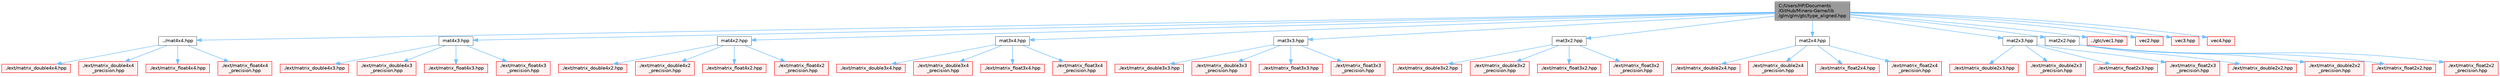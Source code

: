 digraph "C:/Users/HP/Documents/GitHub/Minero-Game/lib/glm/glm/gtc/type_aligned.hpp"
{
 // LATEX_PDF_SIZE
  bgcolor="transparent";
  edge [fontname=Helvetica,fontsize=10,labelfontname=Helvetica,labelfontsize=10];
  node [fontname=Helvetica,fontsize=10,shape=box,height=0.2,width=0.4];
  Node1 [id="Node000001",label="C:/Users/HP/Documents\l/GitHub/Minero-Game/lib\l/glm/glm/gtc/type_aligned.hpp",height=0.2,width=0.4,color="gray40", fillcolor="grey60", style="filled", fontcolor="black",tooltip=" "];
  Node1 -> Node2 [id="edge99_Node000001_Node000002",color="steelblue1",style="solid",tooltip=" "];
  Node2 [id="Node000002",label="../mat4x4.hpp",height=0.2,width=0.4,color="grey40", fillcolor="white", style="filled",URL="$lib_2glm_2glm_2mat4x4_8hpp.html",tooltip=" "];
  Node2 -> Node3 [id="edge100_Node000002_Node000003",color="steelblue1",style="solid",tooltip=" "];
  Node3 [id="Node000003",label="./ext/matrix_double4x4.hpp",height=0.2,width=0.4,color="red", fillcolor="#FFF0F0", style="filled",URL="$lib_2glm_2glm_2ext_2matrix__double4x4_8hpp.html",tooltip=" "];
  Node2 -> Node127 [id="edge101_Node000002_Node000127",color="steelblue1",style="solid",tooltip=" "];
  Node127 [id="Node000127",label="./ext/matrix_double4x4\l_precision.hpp",height=0.2,width=0.4,color="red", fillcolor="#FFF0F0", style="filled",URL="$lib_2glm_2glm_2ext_2matrix__double4x4__precision_8hpp.html",tooltip=" "];
  Node2 -> Node128 [id="edge102_Node000002_Node000128",color="steelblue1",style="solid",tooltip=" "];
  Node128 [id="Node000128",label="./ext/matrix_float4x4.hpp",height=0.2,width=0.4,color="red", fillcolor="#FFF0F0", style="filled",URL="$lib_2glm_2glm_2ext_2matrix__float4x4_8hpp.html",tooltip=" "];
  Node2 -> Node129 [id="edge103_Node000002_Node000129",color="steelblue1",style="solid",tooltip=" "];
  Node129 [id="Node000129",label="./ext/matrix_float4x4\l_precision.hpp",height=0.2,width=0.4,color="red", fillcolor="#FFF0F0", style="filled",URL="$lib_2glm_2glm_2ext_2matrix__float4x4__precision_8hpp.html",tooltip=" "];
  Node1 -> Node104 [id="edge104_Node000001_Node000104",color="steelblue1",style="solid",tooltip=" "];
  Node104 [id="Node000104",label="mat4x3.hpp",height=0.2,width=0.4,color="grey40", fillcolor="white", style="filled",URL="$lib_2glm_2glm_2mat4x3_8hpp.html",tooltip=" "];
  Node104 -> Node105 [id="edge105_Node000104_Node000105",color="steelblue1",style="solid",tooltip=" "];
  Node105 [id="Node000105",label="./ext/matrix_double4x3.hpp",height=0.2,width=0.4,color="red", fillcolor="#FFF0F0", style="filled",URL="$lib_2glm_2glm_2ext_2matrix__double4x3_8hpp.html",tooltip=" "];
  Node104 -> Node108 [id="edge106_Node000104_Node000108",color="steelblue1",style="solid",tooltip=" "];
  Node108 [id="Node000108",label="./ext/matrix_double4x3\l_precision.hpp",height=0.2,width=0.4,color="red", fillcolor="#FFF0F0", style="filled",URL="$lib_2glm_2glm_2ext_2matrix__double4x3__precision_8hpp.html",tooltip=" "];
  Node104 -> Node109 [id="edge107_Node000104_Node000109",color="steelblue1",style="solid",tooltip=" "];
  Node109 [id="Node000109",label="./ext/matrix_float4x3.hpp",height=0.2,width=0.4,color="red", fillcolor="#FFF0F0", style="filled",URL="$lib_2glm_2glm_2ext_2matrix__float4x3_8hpp.html",tooltip=" "];
  Node104 -> Node110 [id="edge108_Node000104_Node000110",color="steelblue1",style="solid",tooltip=" "];
  Node110 [id="Node000110",label="./ext/matrix_float4x3\l_precision.hpp",height=0.2,width=0.4,color="red", fillcolor="#FFF0F0", style="filled",URL="$lib_2glm_2glm_2ext_2matrix__float4x3__precision_8hpp.html",tooltip=" "];
  Node1 -> Node97 [id="edge109_Node000001_Node000097",color="steelblue1",style="solid",tooltip=" "];
  Node97 [id="Node000097",label="mat4x2.hpp",height=0.2,width=0.4,color="grey40", fillcolor="white", style="filled",URL="$lib_2glm_2glm_2mat4x2_8hpp.html",tooltip=" "];
  Node97 -> Node98 [id="edge110_Node000097_Node000098",color="steelblue1",style="solid",tooltip=" "];
  Node98 [id="Node000098",label="./ext/matrix_double4x2.hpp",height=0.2,width=0.4,color="red", fillcolor="#FFF0F0", style="filled",URL="$lib_2glm_2glm_2ext_2matrix__double4x2_8hpp.html",tooltip=" "];
  Node97 -> Node101 [id="edge111_Node000097_Node000101",color="steelblue1",style="solid",tooltip=" "];
  Node101 [id="Node000101",label="./ext/matrix_double4x2\l_precision.hpp",height=0.2,width=0.4,color="red", fillcolor="#FFF0F0", style="filled",URL="$lib_2glm_2glm_2ext_2matrix__double4x2__precision_8hpp.html",tooltip=" "];
  Node97 -> Node102 [id="edge112_Node000097_Node000102",color="steelblue1",style="solid",tooltip=" "];
  Node102 [id="Node000102",label="./ext/matrix_float4x2.hpp",height=0.2,width=0.4,color="red", fillcolor="#FFF0F0", style="filled",URL="$lib_2glm_2glm_2ext_2matrix__float4x2_8hpp.html",tooltip=" "];
  Node97 -> Node103 [id="edge113_Node000097_Node000103",color="steelblue1",style="solid",tooltip=" "];
  Node103 [id="Node000103",label="./ext/matrix_float4x2\l_precision.hpp",height=0.2,width=0.4,color="red", fillcolor="#FFF0F0", style="filled",URL="$lib_2glm_2glm_2ext_2matrix__float4x2__precision_8hpp.html",tooltip=" "];
  Node1 -> Node90 [id="edge114_Node000001_Node000090",color="steelblue1",style="solid",tooltip=" "];
  Node90 [id="Node000090",label="mat3x4.hpp",height=0.2,width=0.4,color="grey40", fillcolor="white", style="filled",URL="$lib_2glm_2glm_2mat3x4_8hpp.html",tooltip=" "];
  Node90 -> Node91 [id="edge115_Node000090_Node000091",color="steelblue1",style="solid",tooltip=" "];
  Node91 [id="Node000091",label="./ext/matrix_double3x4.hpp",height=0.2,width=0.4,color="red", fillcolor="#FFF0F0", style="filled",URL="$lib_2glm_2glm_2ext_2matrix__double3x4_8hpp.html",tooltip=" "];
  Node90 -> Node94 [id="edge116_Node000090_Node000094",color="steelblue1",style="solid",tooltip=" "];
  Node94 [id="Node000094",label="./ext/matrix_double3x4\l_precision.hpp",height=0.2,width=0.4,color="red", fillcolor="#FFF0F0", style="filled",URL="$lib_2glm_2glm_2ext_2matrix__double3x4__precision_8hpp.html",tooltip=" "];
  Node90 -> Node95 [id="edge117_Node000090_Node000095",color="steelblue1",style="solid",tooltip=" "];
  Node95 [id="Node000095",label="./ext/matrix_float3x4.hpp",height=0.2,width=0.4,color="red", fillcolor="#FFF0F0", style="filled",URL="$lib_2glm_2glm_2ext_2matrix__float3x4_8hpp.html",tooltip=" "];
  Node90 -> Node96 [id="edge118_Node000090_Node000096",color="steelblue1",style="solid",tooltip=" "];
  Node96 [id="Node000096",label="./ext/matrix_float3x4\l_precision.hpp",height=0.2,width=0.4,color="red", fillcolor="#FFF0F0", style="filled",URL="$lib_2glm_2glm_2ext_2matrix__float3x4__precision_8hpp.html",tooltip=" "];
  Node1 -> Node83 [id="edge119_Node000001_Node000083",color="steelblue1",style="solid",tooltip=" "];
  Node83 [id="Node000083",label="mat3x3.hpp",height=0.2,width=0.4,color="grey40", fillcolor="white", style="filled",URL="$lib_2glm_2glm_2mat3x3_8hpp.html",tooltip=" "];
  Node83 -> Node84 [id="edge120_Node000083_Node000084",color="steelblue1",style="solid",tooltip=" "];
  Node84 [id="Node000084",label="./ext/matrix_double3x3.hpp",height=0.2,width=0.4,color="red", fillcolor="#FFF0F0", style="filled",URL="$lib_2glm_2glm_2ext_2matrix__double3x3_8hpp.html",tooltip=" "];
  Node83 -> Node87 [id="edge121_Node000083_Node000087",color="steelblue1",style="solid",tooltip=" "];
  Node87 [id="Node000087",label="./ext/matrix_double3x3\l_precision.hpp",height=0.2,width=0.4,color="red", fillcolor="#FFF0F0", style="filled",URL="$lib_2glm_2glm_2ext_2matrix__double3x3__precision_8hpp.html",tooltip=" "];
  Node83 -> Node88 [id="edge122_Node000083_Node000088",color="steelblue1",style="solid",tooltip=" "];
  Node88 [id="Node000088",label="./ext/matrix_float3x3.hpp",height=0.2,width=0.4,color="red", fillcolor="#FFF0F0", style="filled",URL="$lib_2glm_2glm_2ext_2matrix__float3x3_8hpp.html",tooltip=" "];
  Node83 -> Node89 [id="edge123_Node000083_Node000089",color="steelblue1",style="solid",tooltip=" "];
  Node89 [id="Node000089",label="./ext/matrix_float3x3\l_precision.hpp",height=0.2,width=0.4,color="red", fillcolor="#FFF0F0", style="filled",URL="$lib_2glm_2glm_2ext_2matrix__float3x3__precision_8hpp.html",tooltip=" "];
  Node1 -> Node76 [id="edge124_Node000001_Node000076",color="steelblue1",style="solid",tooltip=" "];
  Node76 [id="Node000076",label="mat3x2.hpp",height=0.2,width=0.4,color="grey40", fillcolor="white", style="filled",URL="$lib_2glm_2glm_2mat3x2_8hpp.html",tooltip=" "];
  Node76 -> Node77 [id="edge125_Node000076_Node000077",color="steelblue1",style="solid",tooltip=" "];
  Node77 [id="Node000077",label="./ext/matrix_double3x2.hpp",height=0.2,width=0.4,color="red", fillcolor="#FFF0F0", style="filled",URL="$lib_2glm_2glm_2ext_2matrix__double3x2_8hpp.html",tooltip=" "];
  Node76 -> Node80 [id="edge126_Node000076_Node000080",color="steelblue1",style="solid",tooltip=" "];
  Node80 [id="Node000080",label="./ext/matrix_double3x2\l_precision.hpp",height=0.2,width=0.4,color="red", fillcolor="#FFF0F0", style="filled",URL="$lib_2glm_2glm_2ext_2matrix__double3x2__precision_8hpp.html",tooltip=" "];
  Node76 -> Node81 [id="edge127_Node000076_Node000081",color="steelblue1",style="solid",tooltip=" "];
  Node81 [id="Node000081",label="./ext/matrix_float3x2.hpp",height=0.2,width=0.4,color="red", fillcolor="#FFF0F0", style="filled",URL="$lib_2glm_2glm_2ext_2matrix__float3x2_8hpp.html",tooltip=" "];
  Node76 -> Node82 [id="edge128_Node000076_Node000082",color="steelblue1",style="solid",tooltip=" "];
  Node82 [id="Node000082",label="./ext/matrix_float3x2\l_precision.hpp",height=0.2,width=0.4,color="red", fillcolor="#FFF0F0", style="filled",URL="$lib_2glm_2glm_2ext_2matrix__float3x2__precision_8hpp.html",tooltip=" "];
  Node1 -> Node69 [id="edge129_Node000001_Node000069",color="steelblue1",style="solid",tooltip=" "];
  Node69 [id="Node000069",label="mat2x4.hpp",height=0.2,width=0.4,color="grey40", fillcolor="white", style="filled",URL="$lib_2glm_2glm_2mat2x4_8hpp.html",tooltip=" "];
  Node69 -> Node70 [id="edge130_Node000069_Node000070",color="steelblue1",style="solid",tooltip=" "];
  Node70 [id="Node000070",label="./ext/matrix_double2x4.hpp",height=0.2,width=0.4,color="red", fillcolor="#FFF0F0", style="filled",URL="$lib_2glm_2glm_2ext_2matrix__double2x4_8hpp.html",tooltip=" "];
  Node69 -> Node73 [id="edge131_Node000069_Node000073",color="steelblue1",style="solid",tooltip=" "];
  Node73 [id="Node000073",label="./ext/matrix_double2x4\l_precision.hpp",height=0.2,width=0.4,color="red", fillcolor="#FFF0F0", style="filled",URL="$lib_2glm_2glm_2ext_2matrix__double2x4__precision_8hpp.html",tooltip=" "];
  Node69 -> Node74 [id="edge132_Node000069_Node000074",color="steelblue1",style="solid",tooltip=" "];
  Node74 [id="Node000074",label="./ext/matrix_float2x4.hpp",height=0.2,width=0.4,color="red", fillcolor="#FFF0F0", style="filled",URL="$lib_2glm_2glm_2ext_2matrix__float2x4_8hpp.html",tooltip=" "];
  Node69 -> Node75 [id="edge133_Node000069_Node000075",color="steelblue1",style="solid",tooltip=" "];
  Node75 [id="Node000075",label="./ext/matrix_float2x4\l_precision.hpp",height=0.2,width=0.4,color="red", fillcolor="#FFF0F0", style="filled",URL="$lib_2glm_2glm_2ext_2matrix__float2x4__precision_8hpp.html",tooltip=" "];
  Node1 -> Node62 [id="edge134_Node000001_Node000062",color="steelblue1",style="solid",tooltip=" "];
  Node62 [id="Node000062",label="mat2x3.hpp",height=0.2,width=0.4,color="grey40", fillcolor="white", style="filled",URL="$lib_2glm_2glm_2mat2x3_8hpp.html",tooltip=" "];
  Node62 -> Node63 [id="edge135_Node000062_Node000063",color="steelblue1",style="solid",tooltip=" "];
  Node63 [id="Node000063",label="./ext/matrix_double2x3.hpp",height=0.2,width=0.4,color="red", fillcolor="#FFF0F0", style="filled",URL="$lib_2glm_2glm_2ext_2matrix__double2x3_8hpp.html",tooltip=" "];
  Node62 -> Node66 [id="edge136_Node000062_Node000066",color="steelblue1",style="solid",tooltip=" "];
  Node66 [id="Node000066",label="./ext/matrix_double2x3\l_precision.hpp",height=0.2,width=0.4,color="red", fillcolor="#FFF0F0", style="filled",URL="$lib_2glm_2glm_2ext_2matrix__double2x3__precision_8hpp.html",tooltip=" "];
  Node62 -> Node67 [id="edge137_Node000062_Node000067",color="steelblue1",style="solid",tooltip=" "];
  Node67 [id="Node000067",label="./ext/matrix_float2x3.hpp",height=0.2,width=0.4,color="red", fillcolor="#FFF0F0", style="filled",URL="$lib_2glm_2glm_2ext_2matrix__float2x3_8hpp.html",tooltip=" "];
  Node62 -> Node68 [id="edge138_Node000062_Node000068",color="steelblue1",style="solid",tooltip=" "];
  Node68 [id="Node000068",label="./ext/matrix_float2x3\l_precision.hpp",height=0.2,width=0.4,color="red", fillcolor="#FFF0F0", style="filled",URL="$lib_2glm_2glm_2ext_2matrix__float2x3__precision_8hpp.html",tooltip=" "];
  Node1 -> Node55 [id="edge139_Node000001_Node000055",color="steelblue1",style="solid",tooltip=" "];
  Node55 [id="Node000055",label="mat2x2.hpp",height=0.2,width=0.4,color="grey40", fillcolor="white", style="filled",URL="$lib_2glm_2glm_2mat2x2_8hpp.html",tooltip=" "];
  Node55 -> Node56 [id="edge140_Node000055_Node000056",color="steelblue1",style="solid",tooltip=" "];
  Node56 [id="Node000056",label="./ext/matrix_double2x2.hpp",height=0.2,width=0.4,color="red", fillcolor="#FFF0F0", style="filled",URL="$lib_2glm_2glm_2ext_2matrix__double2x2_8hpp.html",tooltip=" "];
  Node55 -> Node59 [id="edge141_Node000055_Node000059",color="steelblue1",style="solid",tooltip=" "];
  Node59 [id="Node000059",label="./ext/matrix_double2x2\l_precision.hpp",height=0.2,width=0.4,color="red", fillcolor="#FFF0F0", style="filled",URL="$lib_2glm_2glm_2ext_2matrix__double2x2__precision_8hpp.html",tooltip=" "];
  Node55 -> Node60 [id="edge142_Node000055_Node000060",color="steelblue1",style="solid",tooltip=" "];
  Node60 [id="Node000060",label="./ext/matrix_float2x2.hpp",height=0.2,width=0.4,color="red", fillcolor="#FFF0F0", style="filled",URL="$lib_2glm_2glm_2ext_2matrix__float2x2_8hpp.html",tooltip=" "];
  Node55 -> Node61 [id="edge143_Node000055_Node000061",color="steelblue1",style="solid",tooltip=" "];
  Node61 [id="Node000061",label="./ext/matrix_float2x2\l_precision.hpp",height=0.2,width=0.4,color="red", fillcolor="#FFF0F0", style="filled",URL="$lib_2glm_2glm_2ext_2matrix__float2x2__precision_8hpp.html",tooltip=" "];
  Node1 -> Node130 [id="edge144_Node000001_Node000130",color="steelblue1",style="solid",tooltip=" "];
  Node130 [id="Node000130",label="../gtc/vec1.hpp",height=0.2,width=0.4,color="red", fillcolor="#FFF0F0", style="filled",URL="$lib_2glm_2glm_2gtc_2vec1_8hpp.html",tooltip=" "];
  Node1 -> Node16 [id="edge145_Node000001_Node000016",color="steelblue1",style="solid",tooltip=" "];
  Node16 [id="Node000016",label="vec2.hpp",height=0.2,width=0.4,color="red", fillcolor="#FFF0F0", style="filled",URL="$lib_2glm_2glm_2vec2_8hpp.html",tooltip=" "];
  Node1 -> Node31 [id="edge146_Node000001_Node000031",color="steelblue1",style="solid",tooltip=" "];
  Node31 [id="Node000031",label="vec3.hpp",height=0.2,width=0.4,color="red", fillcolor="#FFF0F0", style="filled",URL="$lib_2glm_2glm_2vec3_8hpp.html",tooltip=" "];
  Node1 -> Node44 [id="edge147_Node000001_Node000044",color="steelblue1",style="solid",tooltip=" "];
  Node44 [id="Node000044",label="vec4.hpp",height=0.2,width=0.4,color="red", fillcolor="#FFF0F0", style="filled",URL="$lib_2glm_2glm_2vec4_8hpp.html",tooltip=" "];
}
